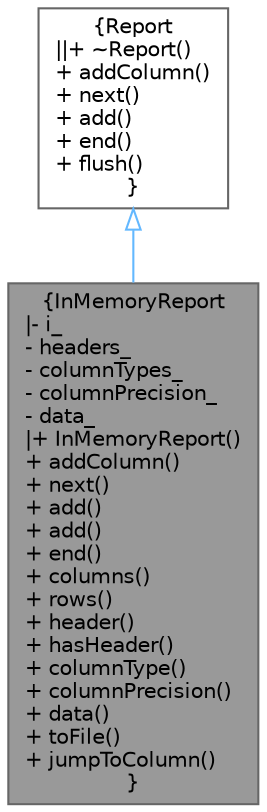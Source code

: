 digraph "InMemoryReport"
{
 // INTERACTIVE_SVG=YES
 // LATEX_PDF_SIZE
  bgcolor="transparent";
  edge [fontname=Helvetica,fontsize=10,labelfontname=Helvetica,labelfontsize=10];
  node [fontname=Helvetica,fontsize=10,shape=box,height=0.2,width=0.4];
  Node1 [label="{InMemoryReport\n|- i_\l- headers_\l- columnTypes_\l- columnPrecision_\l- data_\l|+ InMemoryReport()\l+ addColumn()\l+ next()\l+ add()\l+ add()\l+ end()\l+ columns()\l+ rows()\l+ header()\l+ hasHeader()\l+ columnType()\l+ columnPrecision()\l+ data()\l+ toFile()\l+ jumpToColumn()\l}",height=0.2,width=0.4,color="gray40", fillcolor="grey60", style="filled", fontcolor="black",tooltip=" "];
  Node2 -> Node1 [dir="back",color="steelblue1",style="solid",arrowtail="onormal"];
  Node2 [label="{Report\n||+ ~Report()\l+ addColumn()\l+ next()\l+ add()\l+ end()\l+ flush()\l}",height=0.2,width=0.4,color="gray40", fillcolor="white", style="filled",URL="$classore_1_1data_1_1_report.html",tooltip=" "];
}
